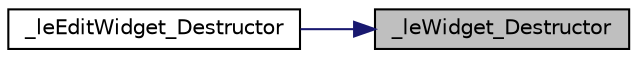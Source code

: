 digraph "_leWidget_Destructor"
{
 // LATEX_PDF_SIZE
  edge [fontname="Helvetica",fontsize="10",labelfontname="Helvetica",labelfontsize="10"];
  node [fontname="Helvetica",fontsize="10",shape=record];
  rankdir="RL";
  Node1 [label="_leWidget_Destructor",height=0.2,width=0.4,color="black", fillcolor="grey75", style="filled", fontcolor="black",tooltip=" "];
  Node1 -> Node2 [dir="back",color="midnightblue",fontsize="10",style="solid",fontname="Helvetica"];
  Node2 [label="_leEditWidget_Destructor",height=0.2,width=0.4,color="black", fillcolor="white", style="filled",URL="$legato__editwidget_8c.html#aa45310f8c4cd49475faa3eb764fd90bf",tooltip=" "];
}
